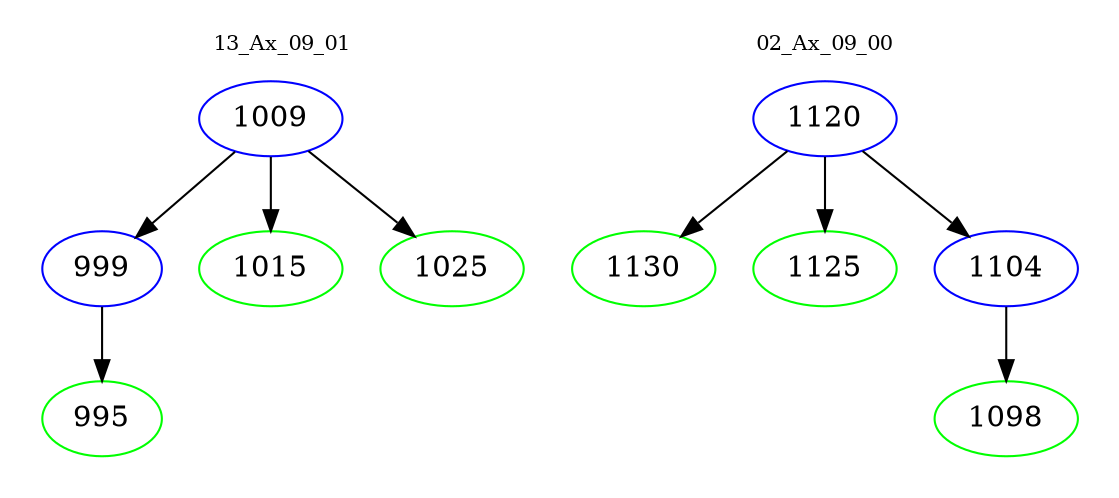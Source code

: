 digraph{
subgraph cluster_0 {
color = white
label = "13_Ax_09_01";
fontsize=10;
T0_1009 [label="1009", color="blue"]
T0_1009 -> T0_999 [color="black"]
T0_999 [label="999", color="blue"]
T0_999 -> T0_995 [color="black"]
T0_995 [label="995", color="green"]
T0_1009 -> T0_1015 [color="black"]
T0_1015 [label="1015", color="green"]
T0_1009 -> T0_1025 [color="black"]
T0_1025 [label="1025", color="green"]
}
subgraph cluster_1 {
color = white
label = "02_Ax_09_00";
fontsize=10;
T1_1120 [label="1120", color="blue"]
T1_1120 -> T1_1130 [color="black"]
T1_1130 [label="1130", color="green"]
T1_1120 -> T1_1125 [color="black"]
T1_1125 [label="1125", color="green"]
T1_1120 -> T1_1104 [color="black"]
T1_1104 [label="1104", color="blue"]
T1_1104 -> T1_1098 [color="black"]
T1_1098 [label="1098", color="green"]
}
}
